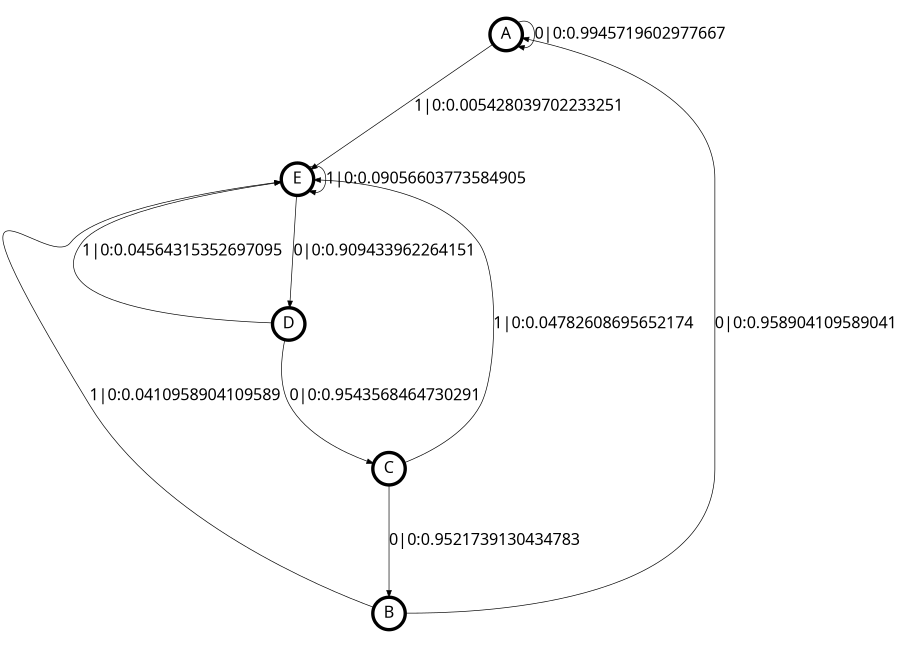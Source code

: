 digraph  {
size = "6,8.5";
ratio = "fill";
node
[shape = circle];
node [fontsize = 24];
node [penwidth = 5];
edge [fontsize = 24];
node [fontname = "CMU Serif Roman"];
graph [fontname = "CMU Serif Roman"];
edge [fontname = "CMU Serif Roman"];
A -> A [label = "0|0:0.9945719602977667\l"];
A -> E [label = "1|0:0.005428039702233251\l"];
B -> A [label = "0|0:0.958904109589041\l"];
B -> E [label = "1|0:0.0410958904109589\l"];
C -> B [label = "0|0:0.9521739130434783\l"];
C -> E [label = "1|0:0.04782608695652174\l"];
D -> C [label = "0|0:0.9543568464730291\l"];
D -> E [label = "1|0:0.04564315352697095\l"];
E -> D [label = "0|0:0.909433962264151\l"];
E -> E [label = "1|0:0.09056603773584905\l"];
}